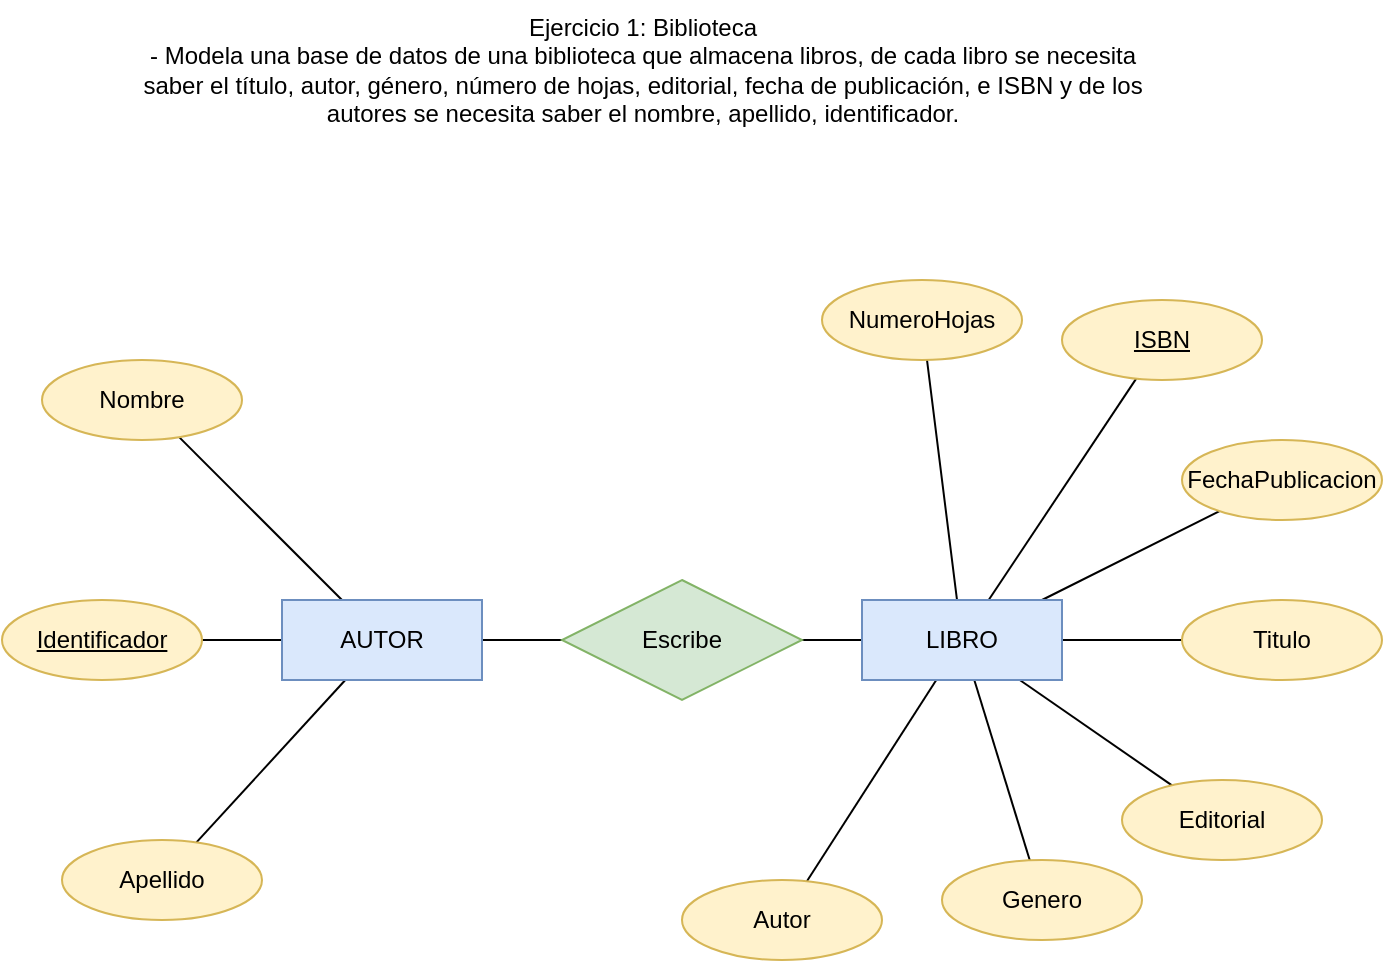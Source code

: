 <mxfile version="22.0.7" type="device">
  <diagram id="R2lEEEUBdFMjLlhIrx00" name="Page-1">
    <mxGraphModel dx="1687" dy="967" grid="1" gridSize="10" guides="1" tooltips="1" connect="1" arrows="1" fold="1" page="1" pageScale="1" pageWidth="827" pageHeight="1169" math="0" shadow="0" extFonts="Permanent Marker^https://fonts.googleapis.com/css?family=Permanent+Marker">
      <root>
        <mxCell id="0" />
        <mxCell id="1" parent="0" />
        <mxCell id="XnB_eNz-1MbFH19YECzl-1" value="Ejercicio 1: Biblioteca&lt;br&gt;- Modela una base de datos de una biblioteca que almacena libros, de cada libro se necesita&lt;br&gt;saber el título, autor, género, número de hojas, editorial, fecha de publicación, e ISBN y de los&lt;br&gt;autores se necesita saber el nombre, apellido, identificador." style="text;html=1;align=center;verticalAlign=middle;resizable=0;points=[];autosize=1;strokeColor=none;fillColor=none;" vertex="1" parent="1">
          <mxGeometry x="140" y="40" width="520" height="70" as="geometry" />
        </mxCell>
        <mxCell id="XnB_eNz-1MbFH19YECzl-39" style="edgeStyle=none;shape=connector;rounded=0;orthogonalLoop=1;jettySize=auto;html=1;labelBackgroundColor=default;strokeColor=default;align=center;verticalAlign=middle;fontFamily=Helvetica;fontSize=11;fontColor=default;endArrow=none;endFill=0;" edge="1" parent="1" source="XnB_eNz-1MbFH19YECzl-4" target="XnB_eNz-1MbFH19YECzl-8">
          <mxGeometry relative="1" as="geometry" />
        </mxCell>
        <mxCell id="XnB_eNz-1MbFH19YECzl-40" style="edgeStyle=none;shape=connector;rounded=0;orthogonalLoop=1;jettySize=auto;html=1;labelBackgroundColor=default;strokeColor=default;align=center;verticalAlign=middle;fontFamily=Helvetica;fontSize=11;fontColor=default;endArrow=none;endFill=0;" edge="1" parent="1" source="XnB_eNz-1MbFH19YECzl-4" target="XnB_eNz-1MbFH19YECzl-14">
          <mxGeometry relative="1" as="geometry" />
        </mxCell>
        <mxCell id="XnB_eNz-1MbFH19YECzl-41" style="edgeStyle=none;shape=connector;rounded=0;orthogonalLoop=1;jettySize=auto;html=1;labelBackgroundColor=default;strokeColor=default;align=center;verticalAlign=middle;fontFamily=Helvetica;fontSize=11;fontColor=default;endArrow=none;endFill=0;" edge="1" parent="1" source="XnB_eNz-1MbFH19YECzl-4" target="XnB_eNz-1MbFH19YECzl-10">
          <mxGeometry relative="1" as="geometry" />
        </mxCell>
        <mxCell id="XnB_eNz-1MbFH19YECzl-42" style="edgeStyle=none;shape=connector;rounded=0;orthogonalLoop=1;jettySize=auto;html=1;labelBackgroundColor=default;strokeColor=default;align=center;verticalAlign=middle;fontFamily=Helvetica;fontSize=11;fontColor=default;endArrow=none;endFill=0;" edge="1" parent="1" source="XnB_eNz-1MbFH19YECzl-4" target="XnB_eNz-1MbFH19YECzl-12">
          <mxGeometry relative="1" as="geometry" />
        </mxCell>
        <mxCell id="XnB_eNz-1MbFH19YECzl-45" style="edgeStyle=none;shape=connector;rounded=0;orthogonalLoop=1;jettySize=auto;html=1;labelBackgroundColor=default;strokeColor=default;align=center;verticalAlign=middle;fontFamily=Helvetica;fontSize=11;fontColor=default;endArrow=none;endFill=0;" edge="1" parent="1" source="XnB_eNz-1MbFH19YECzl-4" target="XnB_eNz-1MbFH19YECzl-9">
          <mxGeometry relative="1" as="geometry" />
        </mxCell>
        <mxCell id="XnB_eNz-1MbFH19YECzl-46" style="edgeStyle=none;shape=connector;rounded=0;orthogonalLoop=1;jettySize=auto;html=1;labelBackgroundColor=default;strokeColor=default;align=center;verticalAlign=middle;fontFamily=Helvetica;fontSize=11;fontColor=default;endArrow=none;endFill=0;" edge="1" parent="1" source="XnB_eNz-1MbFH19YECzl-4" target="XnB_eNz-1MbFH19YECzl-6">
          <mxGeometry relative="1" as="geometry" />
        </mxCell>
        <mxCell id="XnB_eNz-1MbFH19YECzl-47" style="edgeStyle=none;shape=connector;rounded=0;orthogonalLoop=1;jettySize=auto;html=1;labelBackgroundColor=default;strokeColor=default;align=center;verticalAlign=middle;fontFamily=Helvetica;fontSize=11;fontColor=default;endArrow=none;endFill=0;" edge="1" parent="1" source="XnB_eNz-1MbFH19YECzl-4" target="XnB_eNz-1MbFH19YECzl-7">
          <mxGeometry relative="1" as="geometry" />
        </mxCell>
        <mxCell id="XnB_eNz-1MbFH19YECzl-48" style="edgeStyle=none;shape=connector;rounded=0;orthogonalLoop=1;jettySize=auto;html=1;labelBackgroundColor=default;strokeColor=default;align=center;verticalAlign=middle;fontFamily=Helvetica;fontSize=11;fontColor=default;endArrow=none;endFill=0;" edge="1" parent="1" source="XnB_eNz-1MbFH19YECzl-4" target="XnB_eNz-1MbFH19YECzl-15">
          <mxGeometry relative="1" as="geometry" />
        </mxCell>
        <mxCell id="XnB_eNz-1MbFH19YECzl-4" value="LIBRO" style="whiteSpace=wrap;html=1;align=center;fillColor=#dae8fc;strokeColor=#6c8ebf;" vertex="1" parent="1">
          <mxGeometry x="510" y="340" width="100" height="40" as="geometry" />
        </mxCell>
        <mxCell id="XnB_eNz-1MbFH19YECzl-49" style="edgeStyle=none;shape=connector;rounded=0;orthogonalLoop=1;jettySize=auto;html=1;labelBackgroundColor=default;strokeColor=default;align=center;verticalAlign=middle;fontFamily=Helvetica;fontSize=11;fontColor=default;endArrow=none;endFill=0;" edge="1" parent="1" source="XnB_eNz-1MbFH19YECzl-5" target="XnB_eNz-1MbFH19YECzl-17">
          <mxGeometry relative="1" as="geometry" />
        </mxCell>
        <mxCell id="XnB_eNz-1MbFH19YECzl-50" style="edgeStyle=none;shape=connector;rounded=0;orthogonalLoop=1;jettySize=auto;html=1;labelBackgroundColor=default;strokeColor=default;align=center;verticalAlign=middle;fontFamily=Helvetica;fontSize=11;fontColor=default;endArrow=none;endFill=0;" edge="1" parent="1" source="XnB_eNz-1MbFH19YECzl-5" target="XnB_eNz-1MbFH19YECzl-19">
          <mxGeometry relative="1" as="geometry" />
        </mxCell>
        <mxCell id="XnB_eNz-1MbFH19YECzl-51" style="edgeStyle=none;shape=connector;rounded=0;orthogonalLoop=1;jettySize=auto;html=1;labelBackgroundColor=default;strokeColor=default;align=center;verticalAlign=middle;fontFamily=Helvetica;fontSize=11;fontColor=default;endArrow=none;endFill=0;" edge="1" parent="1" source="XnB_eNz-1MbFH19YECzl-5" target="XnB_eNz-1MbFH19YECzl-18">
          <mxGeometry relative="1" as="geometry" />
        </mxCell>
        <mxCell id="XnB_eNz-1MbFH19YECzl-52" style="edgeStyle=none;shape=connector;rounded=0;orthogonalLoop=1;jettySize=auto;html=1;labelBackgroundColor=default;strokeColor=default;align=center;verticalAlign=middle;fontFamily=Helvetica;fontSize=11;fontColor=default;endArrow=none;endFill=0;" edge="1" parent="1" source="XnB_eNz-1MbFH19YECzl-5" target="XnB_eNz-1MbFH19YECzl-15">
          <mxGeometry relative="1" as="geometry" />
        </mxCell>
        <mxCell id="XnB_eNz-1MbFH19YECzl-5" value="AUTOR" style="whiteSpace=wrap;html=1;align=center;fillColor=#dae8fc;strokeColor=#6c8ebf;" vertex="1" parent="1">
          <mxGeometry x="220" y="340" width="100" height="40" as="geometry" />
        </mxCell>
        <mxCell id="XnB_eNz-1MbFH19YECzl-6" value="Genero" style="ellipse;whiteSpace=wrap;html=1;align=center;fillColor=#fff2cc;strokeColor=#d6b656;" vertex="1" parent="1">
          <mxGeometry x="550" y="470" width="100" height="40" as="geometry" />
        </mxCell>
        <mxCell id="XnB_eNz-1MbFH19YECzl-7" value="Autor" style="ellipse;whiteSpace=wrap;html=1;align=center;fillColor=#fff2cc;strokeColor=#d6b656;" vertex="1" parent="1">
          <mxGeometry x="420" y="480" width="100" height="40" as="geometry" />
        </mxCell>
        <mxCell id="XnB_eNz-1MbFH19YECzl-8" value="NumeroHojas" style="ellipse;whiteSpace=wrap;html=1;align=center;fillColor=#fff2cc;strokeColor=#d6b656;" vertex="1" parent="1">
          <mxGeometry x="490" y="180" width="100" height="40" as="geometry" />
        </mxCell>
        <mxCell id="XnB_eNz-1MbFH19YECzl-9" value="Editorial" style="ellipse;whiteSpace=wrap;html=1;align=center;fillColor=#fff2cc;strokeColor=#d6b656;" vertex="1" parent="1">
          <mxGeometry x="640" y="430" width="100" height="40" as="geometry" />
        </mxCell>
        <mxCell id="XnB_eNz-1MbFH19YECzl-10" value="FechaPublicacion" style="ellipse;whiteSpace=wrap;html=1;align=center;fillColor=#fff2cc;strokeColor=#d6b656;" vertex="1" parent="1">
          <mxGeometry x="670" y="260" width="100" height="40" as="geometry" />
        </mxCell>
        <mxCell id="XnB_eNz-1MbFH19YECzl-12" value="Titulo" style="ellipse;whiteSpace=wrap;html=1;align=center;fillColor=#fff2cc;strokeColor=#d6b656;" vertex="1" parent="1">
          <mxGeometry x="670" y="340" width="100" height="40" as="geometry" />
        </mxCell>
        <mxCell id="XnB_eNz-1MbFH19YECzl-14" value="ISBN" style="ellipse;whiteSpace=wrap;html=1;align=center;fontStyle=4;fillColor=#fff2cc;strokeColor=#d6b656;" vertex="1" parent="1">
          <mxGeometry x="610" y="190" width="100" height="40" as="geometry" />
        </mxCell>
        <mxCell id="XnB_eNz-1MbFH19YECzl-15" value="Escribe" style="shape=rhombus;perimeter=rhombusPerimeter;whiteSpace=wrap;html=1;align=center;fillColor=#d5e8d4;strokeColor=#82b366;" vertex="1" parent="1">
          <mxGeometry x="360" y="330" width="120" height="60" as="geometry" />
        </mxCell>
        <mxCell id="XnB_eNz-1MbFH19YECzl-17" value="Nombre" style="ellipse;whiteSpace=wrap;html=1;align=center;fillColor=#fff2cc;strokeColor=#d6b656;" vertex="1" parent="1">
          <mxGeometry x="100" y="220" width="100" height="40" as="geometry" />
        </mxCell>
        <mxCell id="XnB_eNz-1MbFH19YECzl-18" value="Apellido" style="ellipse;whiteSpace=wrap;html=1;align=center;fillColor=#fff2cc;strokeColor=#d6b656;" vertex="1" parent="1">
          <mxGeometry x="110" y="460" width="100" height="40" as="geometry" />
        </mxCell>
        <mxCell id="XnB_eNz-1MbFH19YECzl-19" value="Identificador" style="ellipse;whiteSpace=wrap;html=1;align=center;fontStyle=4;fillColor=#fff2cc;strokeColor=#d6b656;" vertex="1" parent="1">
          <mxGeometry x="80" y="340" width="100" height="40" as="geometry" />
        </mxCell>
      </root>
    </mxGraphModel>
  </diagram>
</mxfile>
